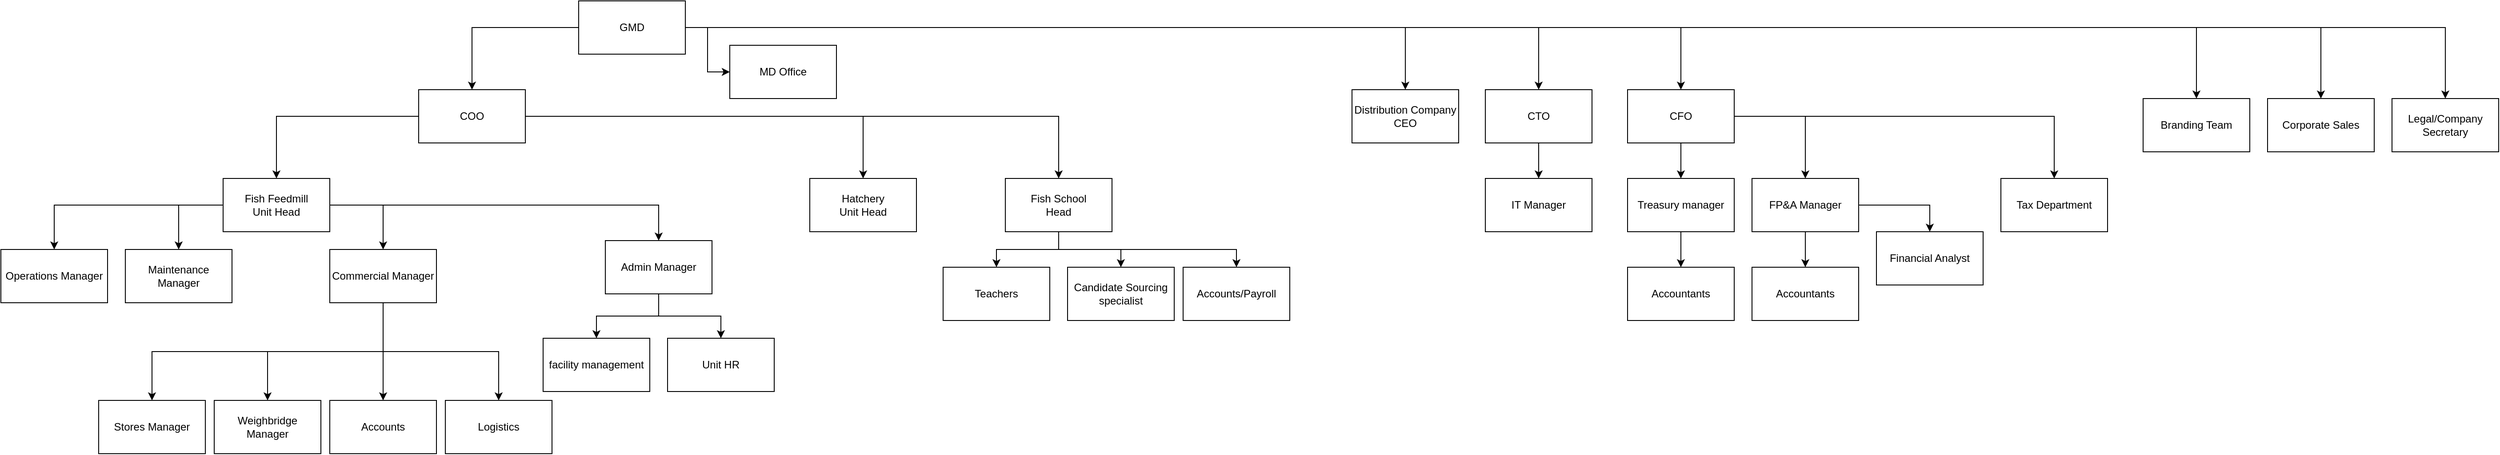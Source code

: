 <mxfile version="14.4.2" type="github">
  <diagram id="Kzd6qc9SWuHuXQYlOQcU" name="Page-1">
    <mxGraphModel dx="2697" dy="803" grid="1" gridSize="10" guides="1" tooltips="1" connect="1" arrows="1" fold="1" page="1" pageScale="1" pageWidth="850" pageHeight="1100" math="0" shadow="0">
      <root>
        <mxCell id="OR51J7Q1JQz4mwMi_YMv-0" />
        <mxCell id="OR51J7Q1JQz4mwMi_YMv-1" parent="OR51J7Q1JQz4mwMi_YMv-0" />
        <mxCell id="HXOrBYoTKEZLP9ldYBDf-1" value="" style="edgeStyle=orthogonalEdgeStyle;rounded=0;orthogonalLoop=1;jettySize=auto;html=1;" parent="OR51J7Q1JQz4mwMi_YMv-1" source="OR51J7Q1JQz4mwMi_YMv-3" target="HXOrBYoTKEZLP9ldYBDf-0" edge="1">
          <mxGeometry relative="1" as="geometry" />
        </mxCell>
        <mxCell id="HXOrBYoTKEZLP9ldYBDf-3" value="" style="edgeStyle=orthogonalEdgeStyle;rounded=0;orthogonalLoop=1;jettySize=auto;html=1;" parent="OR51J7Q1JQz4mwMi_YMv-1" source="OR51J7Q1JQz4mwMi_YMv-3" target="HXOrBYoTKEZLP9ldYBDf-2" edge="1">
          <mxGeometry relative="1" as="geometry" />
        </mxCell>
        <mxCell id="eazAzWpYggoECvpDYvyk-34" style="edgeStyle=orthogonalEdgeStyle;rounded=0;orthogonalLoop=1;jettySize=auto;html=1;exitX=1;exitY=0.5;exitDx=0;exitDy=0;" parent="OR51J7Q1JQz4mwMi_YMv-1" source="OR51J7Q1JQz4mwMi_YMv-3" target="eazAzWpYggoECvpDYvyk-33" edge="1">
          <mxGeometry relative="1" as="geometry" />
        </mxCell>
        <mxCell id="eazAzWpYggoECvpDYvyk-36" style="edgeStyle=orthogonalEdgeStyle;rounded=0;orthogonalLoop=1;jettySize=auto;html=1;exitX=1;exitY=0.5;exitDx=0;exitDy=0;entryX=0.5;entryY=0;entryDx=0;entryDy=0;" parent="OR51J7Q1JQz4mwMi_YMv-1" source="OR51J7Q1JQz4mwMi_YMv-3" target="eazAzWpYggoECvpDYvyk-35" edge="1">
          <mxGeometry relative="1" as="geometry" />
        </mxCell>
        <mxCell id="eazAzWpYggoECvpDYvyk-38" style="edgeStyle=orthogonalEdgeStyle;rounded=0;orthogonalLoop=1;jettySize=auto;html=1;exitX=1;exitY=0.5;exitDx=0;exitDy=0;entryX=0.5;entryY=0;entryDx=0;entryDy=0;" parent="OR51J7Q1JQz4mwMi_YMv-1" source="OR51J7Q1JQz4mwMi_YMv-3" target="eazAzWpYggoECvpDYvyk-37" edge="1">
          <mxGeometry relative="1" as="geometry" />
        </mxCell>
        <mxCell id="LCuynPkq_SxRRPHgawz0-3" style="edgeStyle=orthogonalEdgeStyle;rounded=0;orthogonalLoop=1;jettySize=auto;html=1;exitX=1;exitY=0.5;exitDx=0;exitDy=0;entryX=0.5;entryY=0;entryDx=0;entryDy=0;" edge="1" parent="OR51J7Q1JQz4mwMi_YMv-1" source="OR51J7Q1JQz4mwMi_YMv-3" target="LCuynPkq_SxRRPHgawz0-0">
          <mxGeometry relative="1" as="geometry" />
        </mxCell>
        <mxCell id="LCuynPkq_SxRRPHgawz0-4" style="edgeStyle=orthogonalEdgeStyle;rounded=0;orthogonalLoop=1;jettySize=auto;html=1;exitX=1;exitY=0.5;exitDx=0;exitDy=0;entryX=0.5;entryY=0;entryDx=0;entryDy=0;" edge="1" parent="OR51J7Q1JQz4mwMi_YMv-1" source="OR51J7Q1JQz4mwMi_YMv-3" target="LCuynPkq_SxRRPHgawz0-1">
          <mxGeometry relative="1" as="geometry" />
        </mxCell>
        <mxCell id="LCuynPkq_SxRRPHgawz0-5" style="edgeStyle=orthogonalEdgeStyle;rounded=0;orthogonalLoop=1;jettySize=auto;html=1;exitX=1;exitY=0.5;exitDx=0;exitDy=0;entryX=0.5;entryY=0;entryDx=0;entryDy=0;" edge="1" parent="OR51J7Q1JQz4mwMi_YMv-1" source="OR51J7Q1JQz4mwMi_YMv-3" target="LCuynPkq_SxRRPHgawz0-2">
          <mxGeometry relative="1" as="geometry" />
        </mxCell>
        <mxCell id="OR51J7Q1JQz4mwMi_YMv-3" value="GMD" style="rounded=0;whiteSpace=wrap;html=1;" parent="OR51J7Q1JQz4mwMi_YMv-1" vertex="1">
          <mxGeometry x="560" y="20" width="120" height="60" as="geometry" />
        </mxCell>
        <mxCell id="eazAzWpYggoECvpDYvyk-1" value="" style="edgeStyle=orthogonalEdgeStyle;rounded=0;orthogonalLoop=1;jettySize=auto;html=1;" parent="OR51J7Q1JQz4mwMi_YMv-1" source="HXOrBYoTKEZLP9ldYBDf-0" target="eazAzWpYggoECvpDYvyk-0" edge="1">
          <mxGeometry relative="1" as="geometry" />
        </mxCell>
        <mxCell id="eazAzWpYggoECvpDYvyk-30" value="" style="edgeStyle=orthogonalEdgeStyle;rounded=0;orthogonalLoop=1;jettySize=auto;html=1;" parent="OR51J7Q1JQz4mwMi_YMv-1" source="HXOrBYoTKEZLP9ldYBDf-0" target="eazAzWpYggoECvpDYvyk-29" edge="1">
          <mxGeometry relative="1" as="geometry" />
        </mxCell>
        <mxCell id="eazAzWpYggoECvpDYvyk-32" style="edgeStyle=orthogonalEdgeStyle;rounded=0;orthogonalLoop=1;jettySize=auto;html=1;exitX=1;exitY=0.5;exitDx=0;exitDy=0;" parent="OR51J7Q1JQz4mwMi_YMv-1" source="HXOrBYoTKEZLP9ldYBDf-0" target="eazAzWpYggoECvpDYvyk-31" edge="1">
          <mxGeometry relative="1" as="geometry" />
        </mxCell>
        <mxCell id="HXOrBYoTKEZLP9ldYBDf-0" value="COO" style="rounded=0;whiteSpace=wrap;html=1;" parent="OR51J7Q1JQz4mwMi_YMv-1" vertex="1">
          <mxGeometry x="380" y="120" width="120" height="60" as="geometry" />
        </mxCell>
        <mxCell id="HXOrBYoTKEZLP9ldYBDf-2" value="MD Office" style="rounded=0;whiteSpace=wrap;html=1;" parent="OR51J7Q1JQz4mwMi_YMv-1" vertex="1">
          <mxGeometry x="730" y="70" width="120" height="60" as="geometry" />
        </mxCell>
        <mxCell id="eazAzWpYggoECvpDYvyk-3" value="" style="edgeStyle=orthogonalEdgeStyle;rounded=0;orthogonalLoop=1;jettySize=auto;html=1;" parent="OR51J7Q1JQz4mwMi_YMv-1" source="eazAzWpYggoECvpDYvyk-0" target="eazAzWpYggoECvpDYvyk-2" edge="1">
          <mxGeometry relative="1" as="geometry" />
        </mxCell>
        <mxCell id="eazAzWpYggoECvpDYvyk-10" style="edgeStyle=orthogonalEdgeStyle;rounded=0;orthogonalLoop=1;jettySize=auto;html=1;exitX=1;exitY=0.5;exitDx=0;exitDy=0;entryX=0.5;entryY=0;entryDx=0;entryDy=0;" parent="OR51J7Q1JQz4mwMi_YMv-1" source="eazAzWpYggoECvpDYvyk-0" target="eazAzWpYggoECvpDYvyk-8" edge="1">
          <mxGeometry relative="1" as="geometry" />
        </mxCell>
        <mxCell id="eazAzWpYggoECvpDYvyk-12" style="edgeStyle=orthogonalEdgeStyle;rounded=0;orthogonalLoop=1;jettySize=auto;html=1;exitX=0;exitY=0.5;exitDx=0;exitDy=0;" parent="OR51J7Q1JQz4mwMi_YMv-1" source="eazAzWpYggoECvpDYvyk-0" target="eazAzWpYggoECvpDYvyk-6" edge="1">
          <mxGeometry relative="1" as="geometry" />
        </mxCell>
        <mxCell id="eazAzWpYggoECvpDYvyk-13" style="edgeStyle=orthogonalEdgeStyle;rounded=0;orthogonalLoop=1;jettySize=auto;html=1;exitX=1;exitY=0.5;exitDx=0;exitDy=0;" parent="OR51J7Q1JQz4mwMi_YMv-1" source="eazAzWpYggoECvpDYvyk-0" target="eazAzWpYggoECvpDYvyk-4" edge="1">
          <mxGeometry relative="1" as="geometry" />
        </mxCell>
        <mxCell id="eazAzWpYggoECvpDYvyk-0" value="Fish Feedmill&lt;br&gt;Unit Head" style="rounded=0;whiteSpace=wrap;html=1;" parent="OR51J7Q1JQz4mwMi_YMv-1" vertex="1">
          <mxGeometry x="160" y="220" width="120" height="60" as="geometry" />
        </mxCell>
        <mxCell id="eazAzWpYggoECvpDYvyk-2" value="Operations Manager" style="whiteSpace=wrap;html=1;rounded=0;" parent="OR51J7Q1JQz4mwMi_YMv-1" vertex="1">
          <mxGeometry x="-90" y="300" width="120" height="60" as="geometry" />
        </mxCell>
        <mxCell id="eazAzWpYggoECvpDYvyk-21" value="" style="edgeStyle=orthogonalEdgeStyle;rounded=0;orthogonalLoop=1;jettySize=auto;html=1;" parent="OR51J7Q1JQz4mwMi_YMv-1" source="eazAzWpYggoECvpDYvyk-4" target="eazAzWpYggoECvpDYvyk-20" edge="1">
          <mxGeometry relative="1" as="geometry" />
        </mxCell>
        <mxCell id="eazAzWpYggoECvpDYvyk-25" style="edgeStyle=orthogonalEdgeStyle;rounded=0;orthogonalLoop=1;jettySize=auto;html=1;exitX=0.5;exitY=1;exitDx=0;exitDy=0;entryX=0.5;entryY=0;entryDx=0;entryDy=0;" parent="OR51J7Q1JQz4mwMi_YMv-1" source="eazAzWpYggoECvpDYvyk-4" target="eazAzWpYggoECvpDYvyk-23" edge="1">
          <mxGeometry relative="1" as="geometry" />
        </mxCell>
        <mxCell id="eazAzWpYggoECvpDYvyk-26" style="edgeStyle=orthogonalEdgeStyle;rounded=0;orthogonalLoop=1;jettySize=auto;html=1;exitX=0.5;exitY=1;exitDx=0;exitDy=0;entryX=0.5;entryY=0;entryDx=0;entryDy=0;" parent="OR51J7Q1JQz4mwMi_YMv-1" source="eazAzWpYggoECvpDYvyk-4" target="eazAzWpYggoECvpDYvyk-22" edge="1">
          <mxGeometry relative="1" as="geometry" />
        </mxCell>
        <mxCell id="eazAzWpYggoECvpDYvyk-28" style="edgeStyle=orthogonalEdgeStyle;rounded=0;orthogonalLoop=1;jettySize=auto;html=1;exitX=0.5;exitY=1;exitDx=0;exitDy=0;entryX=0.5;entryY=0;entryDx=0;entryDy=0;" parent="OR51J7Q1JQz4mwMi_YMv-1" source="eazAzWpYggoECvpDYvyk-4" target="eazAzWpYggoECvpDYvyk-27" edge="1">
          <mxGeometry relative="1" as="geometry" />
        </mxCell>
        <mxCell id="eazAzWpYggoECvpDYvyk-4" value="Commercial Manager" style="whiteSpace=wrap;html=1;rounded=0;" parent="OR51J7Q1JQz4mwMi_YMv-1" vertex="1">
          <mxGeometry x="280" y="300" width="120" height="60" as="geometry" />
        </mxCell>
        <mxCell id="eazAzWpYggoECvpDYvyk-6" value="Maintenance Manager" style="whiteSpace=wrap;html=1;rounded=0;" parent="OR51J7Q1JQz4mwMi_YMv-1" vertex="1">
          <mxGeometry x="50" y="300" width="120" height="60" as="geometry" />
        </mxCell>
        <mxCell id="eazAzWpYggoECvpDYvyk-15" value="" style="edgeStyle=orthogonalEdgeStyle;rounded=0;orthogonalLoop=1;jettySize=auto;html=1;" parent="OR51J7Q1JQz4mwMi_YMv-1" source="eazAzWpYggoECvpDYvyk-8" target="eazAzWpYggoECvpDYvyk-14" edge="1">
          <mxGeometry relative="1" as="geometry" />
        </mxCell>
        <mxCell id="eazAzWpYggoECvpDYvyk-16" style="edgeStyle=orthogonalEdgeStyle;rounded=0;orthogonalLoop=1;jettySize=auto;html=1;exitX=0.5;exitY=1;exitDx=0;exitDy=0;entryX=0.5;entryY=0;entryDx=0;entryDy=0;" parent="OR51J7Q1JQz4mwMi_YMv-1" source="eazAzWpYggoECvpDYvyk-8" target="eazAzWpYggoECvpDYvyk-17" edge="1">
          <mxGeometry relative="1" as="geometry">
            <mxPoint x="580" y="400" as="targetPoint" />
          </mxGeometry>
        </mxCell>
        <mxCell id="eazAzWpYggoECvpDYvyk-8" value="Admin Manager" style="whiteSpace=wrap;html=1;rounded=0;" parent="OR51J7Q1JQz4mwMi_YMv-1" vertex="1">
          <mxGeometry x="590" y="290" width="120" height="60" as="geometry" />
        </mxCell>
        <mxCell id="eazAzWpYggoECvpDYvyk-14" value="facility management" style="whiteSpace=wrap;html=1;rounded=0;" parent="OR51J7Q1JQz4mwMi_YMv-1" vertex="1">
          <mxGeometry x="520" y="400" width="120" height="60" as="geometry" />
        </mxCell>
        <mxCell id="eazAzWpYggoECvpDYvyk-17" value="Unit HR" style="whiteSpace=wrap;html=1;rounded=0;" parent="OR51J7Q1JQz4mwMi_YMv-1" vertex="1">
          <mxGeometry x="660" y="400" width="120" height="60" as="geometry" />
        </mxCell>
        <mxCell id="eazAzWpYggoECvpDYvyk-20" value="Accounts" style="whiteSpace=wrap;html=1;rounded=0;" parent="OR51J7Q1JQz4mwMi_YMv-1" vertex="1">
          <mxGeometry x="280" y="470" width="120" height="60" as="geometry" />
        </mxCell>
        <mxCell id="eazAzWpYggoECvpDYvyk-22" value="Logistics" style="rounded=0;whiteSpace=wrap;html=1;" parent="OR51J7Q1JQz4mwMi_YMv-1" vertex="1">
          <mxGeometry x="410" y="470" width="120" height="60" as="geometry" />
        </mxCell>
        <mxCell id="eazAzWpYggoECvpDYvyk-23" value="Weighbridge&lt;br&gt;Manager" style="rounded=0;whiteSpace=wrap;html=1;" parent="OR51J7Q1JQz4mwMi_YMv-1" vertex="1">
          <mxGeometry x="150" y="470" width="120" height="60" as="geometry" />
        </mxCell>
        <mxCell id="eazAzWpYggoECvpDYvyk-27" value="Stores Manager" style="rounded=0;whiteSpace=wrap;html=1;" parent="OR51J7Q1JQz4mwMi_YMv-1" vertex="1">
          <mxGeometry x="20" y="470" width="120" height="60" as="geometry" />
        </mxCell>
        <mxCell id="eazAzWpYggoECvpDYvyk-29" value="Hatchery&lt;br&gt;Unit Head" style="whiteSpace=wrap;html=1;rounded=0;" parent="OR51J7Q1JQz4mwMi_YMv-1" vertex="1">
          <mxGeometry x="820" y="220" width="120" height="60" as="geometry" />
        </mxCell>
        <mxCell id="eazAzWpYggoECvpDYvyk-54" value="" style="edgeStyle=orthogonalEdgeStyle;rounded=0;orthogonalLoop=1;jettySize=auto;html=1;" parent="OR51J7Q1JQz4mwMi_YMv-1" source="eazAzWpYggoECvpDYvyk-31" target="eazAzWpYggoECvpDYvyk-53" edge="1">
          <mxGeometry relative="1" as="geometry" />
        </mxCell>
        <mxCell id="eazAzWpYggoECvpDYvyk-57" style="edgeStyle=orthogonalEdgeStyle;rounded=0;orthogonalLoop=1;jettySize=auto;html=1;exitX=0.5;exitY=1;exitDx=0;exitDy=0;entryX=0.5;entryY=0;entryDx=0;entryDy=0;" parent="OR51J7Q1JQz4mwMi_YMv-1" source="eazAzWpYggoECvpDYvyk-31" target="eazAzWpYggoECvpDYvyk-56" edge="1">
          <mxGeometry relative="1" as="geometry" />
        </mxCell>
        <mxCell id="eazAzWpYggoECvpDYvyk-61" style="edgeStyle=orthogonalEdgeStyle;rounded=0;orthogonalLoop=1;jettySize=auto;html=1;exitX=0.5;exitY=1;exitDx=0;exitDy=0;" parent="OR51J7Q1JQz4mwMi_YMv-1" source="eazAzWpYggoECvpDYvyk-31" target="eazAzWpYggoECvpDYvyk-60" edge="1">
          <mxGeometry relative="1" as="geometry" />
        </mxCell>
        <mxCell id="eazAzWpYggoECvpDYvyk-31" value="Fish School&lt;br&gt;Head" style="rounded=0;whiteSpace=wrap;html=1;" parent="OR51J7Q1JQz4mwMi_YMv-1" vertex="1">
          <mxGeometry x="1040" y="220" width="120" height="60" as="geometry" />
        </mxCell>
        <mxCell id="eazAzWpYggoECvpDYvyk-33" value="Distribution Company&lt;br&gt;CEO" style="rounded=0;whiteSpace=wrap;html=1;" parent="OR51J7Q1JQz4mwMi_YMv-1" vertex="1">
          <mxGeometry x="1430" y="120" width="120" height="60" as="geometry" />
        </mxCell>
        <mxCell id="eazAzWpYggoECvpDYvyk-50" style="edgeStyle=orthogonalEdgeStyle;rounded=0;orthogonalLoop=1;jettySize=auto;html=1;exitX=0.5;exitY=1;exitDx=0;exitDy=0;entryX=0.5;entryY=0;entryDx=0;entryDy=0;" parent="OR51J7Q1JQz4mwMi_YMv-1" source="eazAzWpYggoECvpDYvyk-35" target="eazAzWpYggoECvpDYvyk-49" edge="1">
          <mxGeometry relative="1" as="geometry" />
        </mxCell>
        <mxCell id="eazAzWpYggoECvpDYvyk-35" value="CTO" style="rounded=0;whiteSpace=wrap;html=1;" parent="OR51J7Q1JQz4mwMi_YMv-1" vertex="1">
          <mxGeometry x="1580" y="120" width="120" height="60" as="geometry" />
        </mxCell>
        <mxCell id="eazAzWpYggoECvpDYvyk-40" value="" style="edgeStyle=orthogonalEdgeStyle;rounded=0;orthogonalLoop=1;jettySize=auto;html=1;" parent="OR51J7Q1JQz4mwMi_YMv-1" source="eazAzWpYggoECvpDYvyk-37" target="eazAzWpYggoECvpDYvyk-39" edge="1">
          <mxGeometry relative="1" as="geometry" />
        </mxCell>
        <mxCell id="eazAzWpYggoECvpDYvyk-42" value="" style="edgeStyle=orthogonalEdgeStyle;rounded=0;orthogonalLoop=1;jettySize=auto;html=1;" parent="OR51J7Q1JQz4mwMi_YMv-1" source="eazAzWpYggoECvpDYvyk-37" target="eazAzWpYggoECvpDYvyk-41" edge="1">
          <mxGeometry relative="1" as="geometry" />
        </mxCell>
        <mxCell id="eazAzWpYggoECvpDYvyk-51" style="edgeStyle=orthogonalEdgeStyle;rounded=0;orthogonalLoop=1;jettySize=auto;html=1;exitX=1;exitY=0.5;exitDx=0;exitDy=0;entryX=0.5;entryY=0;entryDx=0;entryDy=0;" parent="OR51J7Q1JQz4mwMi_YMv-1" source="eazAzWpYggoECvpDYvyk-37" target="eazAzWpYggoECvpDYvyk-52" edge="1">
          <mxGeometry relative="1" as="geometry">
            <mxPoint x="2170" y="210" as="targetPoint" />
          </mxGeometry>
        </mxCell>
        <mxCell id="eazAzWpYggoECvpDYvyk-37" value="CFO" style="rounded=0;whiteSpace=wrap;html=1;" parent="OR51J7Q1JQz4mwMi_YMv-1" vertex="1">
          <mxGeometry x="1740" y="120" width="120" height="60" as="geometry" />
        </mxCell>
        <mxCell id="LCuynPkq_SxRRPHgawz0-7" value="" style="edgeStyle=orthogonalEdgeStyle;rounded=0;orthogonalLoop=1;jettySize=auto;html=1;" edge="1" parent="OR51J7Q1JQz4mwMi_YMv-1" source="eazAzWpYggoECvpDYvyk-39" target="LCuynPkq_SxRRPHgawz0-6">
          <mxGeometry relative="1" as="geometry" />
        </mxCell>
        <mxCell id="eazAzWpYggoECvpDYvyk-39" value="Treasury manager" style="whiteSpace=wrap;html=1;rounded=0;" parent="OR51J7Q1JQz4mwMi_YMv-1" vertex="1">
          <mxGeometry x="1740" y="220" width="120" height="60" as="geometry" />
        </mxCell>
        <mxCell id="eazAzWpYggoECvpDYvyk-47" value="" style="edgeStyle=orthogonalEdgeStyle;rounded=0;orthogonalLoop=1;jettySize=auto;html=1;" parent="OR51J7Q1JQz4mwMi_YMv-1" source="eazAzWpYggoECvpDYvyk-41" target="eazAzWpYggoECvpDYvyk-46" edge="1">
          <mxGeometry relative="1" as="geometry" />
        </mxCell>
        <mxCell id="eazAzWpYggoECvpDYvyk-48" style="edgeStyle=orthogonalEdgeStyle;rounded=0;orthogonalLoop=1;jettySize=auto;html=1;exitX=1;exitY=0.5;exitDx=0;exitDy=0;entryX=0.5;entryY=0;entryDx=0;entryDy=0;" parent="OR51J7Q1JQz4mwMi_YMv-1" source="eazAzWpYggoECvpDYvyk-41" target="eazAzWpYggoECvpDYvyk-44" edge="1">
          <mxGeometry relative="1" as="geometry" />
        </mxCell>
        <mxCell id="eazAzWpYggoECvpDYvyk-41" value="FP&amp;amp;A Manager" style="whiteSpace=wrap;html=1;rounded=0;" parent="OR51J7Q1JQz4mwMi_YMv-1" vertex="1">
          <mxGeometry x="1880" y="220" width="120" height="60" as="geometry" />
        </mxCell>
        <mxCell id="eazAzWpYggoECvpDYvyk-44" value="Financial Analyst" style="rounded=0;whiteSpace=wrap;html=1;" parent="OR51J7Q1JQz4mwMi_YMv-1" vertex="1">
          <mxGeometry x="2020" y="280" width="120" height="60" as="geometry" />
        </mxCell>
        <mxCell id="eazAzWpYggoECvpDYvyk-46" value="Accountants" style="whiteSpace=wrap;html=1;rounded=0;" parent="OR51J7Q1JQz4mwMi_YMv-1" vertex="1">
          <mxGeometry x="1880" y="320" width="120" height="60" as="geometry" />
        </mxCell>
        <mxCell id="eazAzWpYggoECvpDYvyk-49" value="IT Manager" style="rounded=0;whiteSpace=wrap;html=1;" parent="OR51J7Q1JQz4mwMi_YMv-1" vertex="1">
          <mxGeometry x="1580" y="220" width="120" height="60" as="geometry" />
        </mxCell>
        <mxCell id="eazAzWpYggoECvpDYvyk-52" value="Tax Department" style="rounded=0;whiteSpace=wrap;html=1;" parent="OR51J7Q1JQz4mwMi_YMv-1" vertex="1">
          <mxGeometry x="2160" y="220" width="120" height="60" as="geometry" />
        </mxCell>
        <mxCell id="eazAzWpYggoECvpDYvyk-53" value="Teachers" style="rounded=0;whiteSpace=wrap;html=1;" parent="OR51J7Q1JQz4mwMi_YMv-1" vertex="1">
          <mxGeometry x="970" y="320" width="120" height="60" as="geometry" />
        </mxCell>
        <mxCell id="eazAzWpYggoECvpDYvyk-56" value="Candidate Sourcing specialist" style="rounded=0;whiteSpace=wrap;html=1;" parent="OR51J7Q1JQz4mwMi_YMv-1" vertex="1">
          <mxGeometry x="1110" y="320" width="120" height="60" as="geometry" />
        </mxCell>
        <mxCell id="eazAzWpYggoECvpDYvyk-60" value="Accounts/Payroll" style="rounded=0;whiteSpace=wrap;html=1;" parent="OR51J7Q1JQz4mwMi_YMv-1" vertex="1">
          <mxGeometry x="1240" y="320" width="120" height="60" as="geometry" />
        </mxCell>
        <mxCell id="LCuynPkq_SxRRPHgawz0-0" value="Branding Team" style="rounded=0;whiteSpace=wrap;html=1;" vertex="1" parent="OR51J7Q1JQz4mwMi_YMv-1">
          <mxGeometry x="2320" y="130" width="120" height="60" as="geometry" />
        </mxCell>
        <mxCell id="LCuynPkq_SxRRPHgawz0-1" value="Corporate Sales" style="rounded=0;whiteSpace=wrap;html=1;" vertex="1" parent="OR51J7Q1JQz4mwMi_YMv-1">
          <mxGeometry x="2460" y="130" width="120" height="60" as="geometry" />
        </mxCell>
        <mxCell id="LCuynPkq_SxRRPHgawz0-2" value="Legal/Company Secretary" style="rounded=0;whiteSpace=wrap;html=1;" vertex="1" parent="OR51J7Q1JQz4mwMi_YMv-1">
          <mxGeometry x="2600" y="130" width="120" height="60" as="geometry" />
        </mxCell>
        <mxCell id="LCuynPkq_SxRRPHgawz0-6" value="Accountants" style="whiteSpace=wrap;html=1;rounded=0;" vertex="1" parent="OR51J7Q1JQz4mwMi_YMv-1">
          <mxGeometry x="1740" y="320" width="120" height="60" as="geometry" />
        </mxCell>
      </root>
    </mxGraphModel>
  </diagram>
</mxfile>
